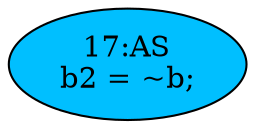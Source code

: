 strict digraph "" {
	node [label="\N"];
	"17:AS"	[ast="<pyverilog.vparser.ast.Assign object at 0x7f6fae8b7c90>",
		def_var="['b2']",
		fillcolor=deepskyblue,
		label="17:AS
b2 = ~b;",
		statements="[]",
		style=filled,
		typ=Assign,
		use_var="['b']"];
}
